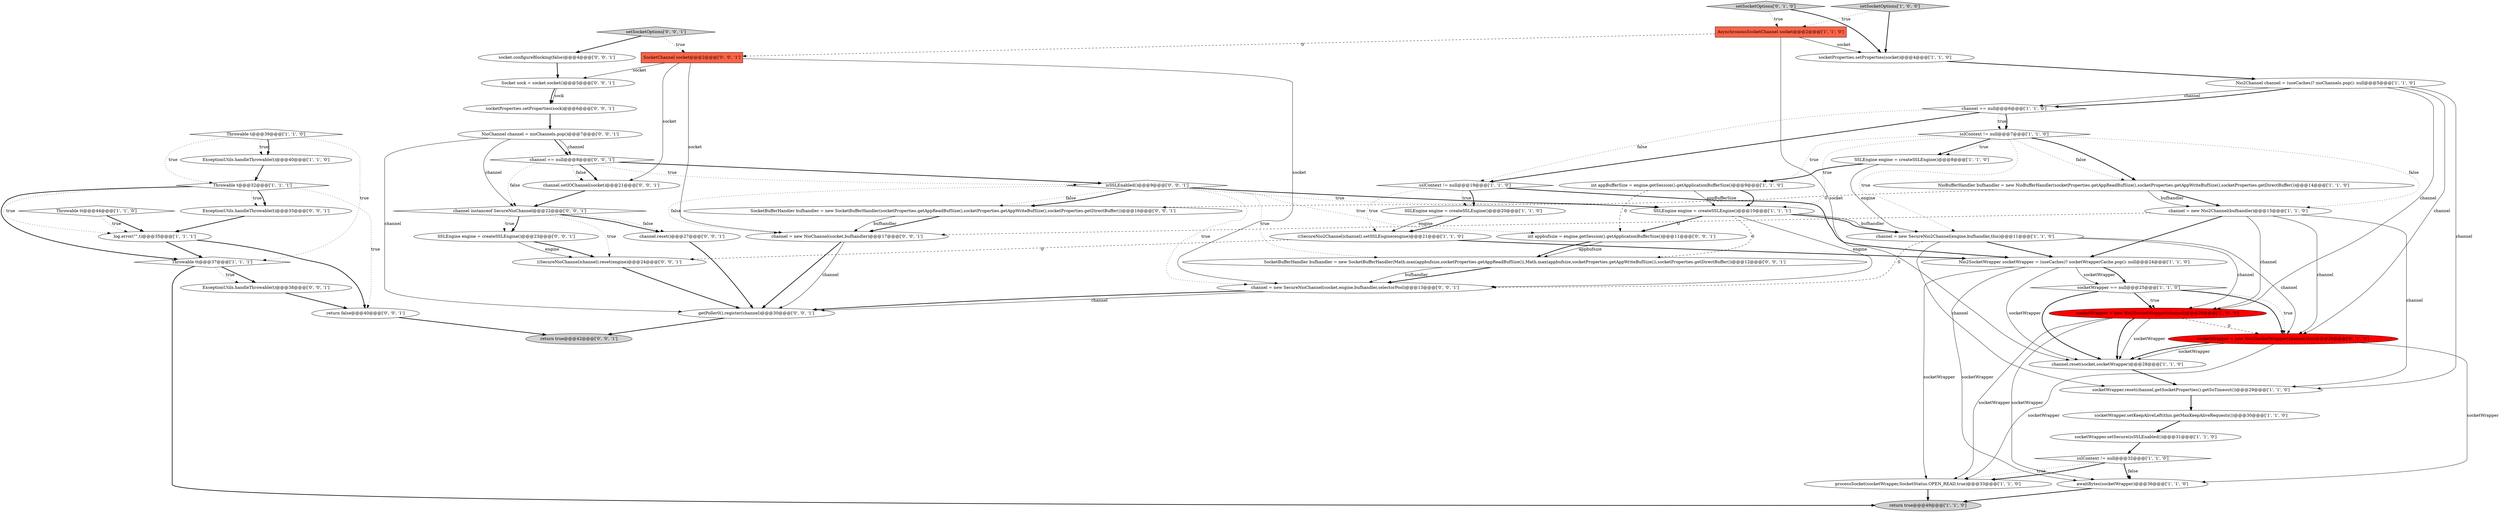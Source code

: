 digraph {
18 [style = filled, label = "Throwable t@@@39@@@['1', '1', '0']", fillcolor = white, shape = diamond image = "AAA0AAABBB1BBB"];
2 [style = filled, label = "sslContext != null@@@19@@@['1', '1', '0']", fillcolor = white, shape = diamond image = "AAA0AAABBB1BBB"];
45 [style = filled, label = "setSocketOptions['0', '0', '1']", fillcolor = lightgray, shape = diamond image = "AAA0AAABBB3BBB"];
49 [style = filled, label = "channel.reset()@@@27@@@['0', '0', '1']", fillcolor = white, shape = ellipse image = "AAA0AAABBB3BBB"];
23 [style = filled, label = "ExceptionUtils.handleThrowable(t)@@@40@@@['1', '1', '0']", fillcolor = white, shape = ellipse image = "AAA0AAABBB1BBB"];
39 [style = filled, label = "socketProperties.setProperties(sock)@@@6@@@['0', '0', '1']", fillcolor = white, shape = ellipse image = "AAA0AAABBB3BBB"];
19 [style = filled, label = "Throwable tt@@@44@@@['1', '1', '0']", fillcolor = white, shape = diamond image = "AAA0AAABBB1BBB"];
16 [style = filled, label = "sslContext != null@@@32@@@['1', '1', '0']", fillcolor = white, shape = diamond image = "AAA0AAABBB1BBB"];
1 [style = filled, label = "processSocket(socketWrapper,SocketStatus.OPEN_READ,true)@@@33@@@['1', '1', '0']", fillcolor = white, shape = ellipse image = "AAA0AAABBB1BBB"];
5 [style = filled, label = "socketWrapper.setKeepAliveLeft(this.getMaxKeepAliveRequests())@@@30@@@['1', '1', '0']", fillcolor = white, shape = ellipse image = "AAA0AAABBB1BBB"];
54 [style = filled, label = "channel = new NioChannel(socket,bufhandler)@@@17@@@['0', '0', '1']", fillcolor = white, shape = ellipse image = "AAA0AAABBB3BBB"];
14 [style = filled, label = "Throwable t@@@32@@@['1', '1', '1']", fillcolor = white, shape = diamond image = "AAA0AAABBB1BBB"];
8 [style = filled, label = "sslContext != null@@@7@@@['1', '1', '0']", fillcolor = white, shape = diamond image = "AAA0AAABBB1BBB"];
13 [style = filled, label = "socketWrapper = new Nio2SocketWrapper(channel)@@@26@@@['1', '0', '0']", fillcolor = red, shape = ellipse image = "AAA1AAABBB1BBB"];
34 [style = filled, label = "channel.setIOChannel(socket)@@@21@@@['0', '0', '1']", fillcolor = white, shape = ellipse image = "AAA0AAABBB3BBB"];
56 [style = filled, label = "NioChannel channel = nioChannels.pop()@@@7@@@['0', '0', '1']", fillcolor = white, shape = ellipse image = "AAA0AAABBB3BBB"];
26 [style = filled, label = "((SecureNio2Channel)channel).setSSLEngine(engine)@@@21@@@['1', '1', '0']", fillcolor = white, shape = ellipse image = "AAA0AAABBB1BBB"];
37 [style = filled, label = "channel = new SecureNioChannel(socket,engine,bufhandler,selectorPool)@@@13@@@['0', '0', '1']", fillcolor = white, shape = ellipse image = "AAA0AAABBB3BBB"];
42 [style = filled, label = "SocketBufferHandler bufhandler = new SocketBufferHandler(Math.max(appbufsize,socketProperties.getAppReadBufSize()),Math.max(appbufsize,socketProperties.getAppWriteBufSize()),socketProperties.getDirectBuffer())@@@12@@@['0', '0', '1']", fillcolor = white, shape = ellipse image = "AAA0AAABBB3BBB"];
48 [style = filled, label = "Socket sock = socket.socket()@@@5@@@['0', '0', '1']", fillcolor = white, shape = ellipse image = "AAA0AAABBB3BBB"];
15 [style = filled, label = "socketWrapper.setSecure(isSSLEnabled())@@@31@@@['1', '1', '0']", fillcolor = white, shape = ellipse image = "AAA0AAABBB1BBB"];
21 [style = filled, label = "channel = new SecureNio2Channel(engine,bufhandler,this)@@@11@@@['1', '1', '0']", fillcolor = white, shape = ellipse image = "AAA0AAABBB1BBB"];
12 [style = filled, label = "log.error(\"\",t)@@@35@@@['1', '1', '1']", fillcolor = white, shape = ellipse image = "AAA0AAABBB1BBB"];
41 [style = filled, label = "return false@@@40@@@['0', '0', '1']", fillcolor = white, shape = ellipse image = "AAA0AAABBB3BBB"];
30 [style = filled, label = "Nio2Channel channel = (useCaches)? nioChannels.pop(): null@@@5@@@['1', '1', '0']", fillcolor = white, shape = ellipse image = "AAA0AAABBB1BBB"];
0 [style = filled, label = "SSLEngine engine = createSSLEngine()@@@10@@@['1', '1', '1']", fillcolor = white, shape = ellipse image = "AAA0AAABBB1BBB"];
17 [style = filled, label = "socketWrapper.reset(channel,getSocketProperties().getSoTimeout())@@@29@@@['1', '1', '0']", fillcolor = white, shape = ellipse image = "AAA0AAABBB1BBB"];
51 [style = filled, label = "socket.configureBlocking(false)@@@4@@@['0', '0', '1']", fillcolor = white, shape = ellipse image = "AAA0AAABBB3BBB"];
4 [style = filled, label = "SSLEngine engine = createSSLEngine()@@@20@@@['1', '1', '0']", fillcolor = white, shape = ellipse image = "AAA0AAABBB1BBB"];
32 [style = filled, label = "socketWrapper = new Nio2SocketWrapper(channel,this)@@@26@@@['0', '1', '0']", fillcolor = red, shape = ellipse image = "AAA1AAABBB2BBB"];
22 [style = filled, label = "socketWrapper == null@@@25@@@['1', '1', '0']", fillcolor = white, shape = diamond image = "AAA0AAABBB1BBB"];
50 [style = filled, label = "int appbufsize = engine.getSession().getApplicationBufferSize()@@@11@@@['0', '0', '1']", fillcolor = white, shape = ellipse image = "AAA0AAABBB3BBB"];
31 [style = filled, label = "socketProperties.setProperties(socket)@@@4@@@['1', '1', '0']", fillcolor = white, shape = ellipse image = "AAA0AAABBB1BBB"];
29 [style = filled, label = "channel == null@@@6@@@['1', '1', '0']", fillcolor = white, shape = diamond image = "AAA0AAABBB1BBB"];
7 [style = filled, label = "Nio2SocketWrapper socketWrapper = (useCaches)? socketWrapperCache.pop(): null@@@24@@@['1', '1', '0']", fillcolor = white, shape = ellipse image = "AAA0AAABBB1BBB"];
28 [style = filled, label = "awaitBytes(socketWrapper)@@@36@@@['1', '1', '0']", fillcolor = white, shape = ellipse image = "AAA0AAABBB1BBB"];
9 [style = filled, label = "AsynchronousSocketChannel socket@@@2@@@['1', '1', '0']", fillcolor = tomato, shape = box image = "AAA0AAABBB1BBB"];
27 [style = filled, label = "Throwable tt@@@37@@@['1', '1', '1']", fillcolor = white, shape = diamond image = "AAA0AAABBB1BBB"];
6 [style = filled, label = "NioBufferHandler bufhandler = new NioBufferHandler(socketProperties.getAppReadBufSize(),socketProperties.getAppWriteBufSize(),socketProperties.getDirectBuffer())@@@14@@@['1', '1', '0']", fillcolor = white, shape = ellipse image = "AAA0AAABBB1BBB"];
40 [style = filled, label = "channel instanceof SecureNioChannel@@@22@@@['0', '0', '1']", fillcolor = white, shape = diamond image = "AAA0AAABBB3BBB"];
43 [style = filled, label = "getPoller0().register(channel)@@@30@@@['0', '0', '1']", fillcolor = white, shape = ellipse image = "AAA0AAABBB3BBB"];
36 [style = filled, label = "return true@@@42@@@['0', '0', '1']", fillcolor = lightgray, shape = ellipse image = "AAA0AAABBB3BBB"];
53 [style = filled, label = "channel == null@@@8@@@['0', '0', '1']", fillcolor = white, shape = diamond image = "AAA0AAABBB3BBB"];
10 [style = filled, label = "setSocketOptions['1', '0', '0']", fillcolor = lightgray, shape = diamond image = "AAA0AAABBB1BBB"];
33 [style = filled, label = "setSocketOptions['0', '1', '0']", fillcolor = lightgray, shape = diamond image = "AAA0AAABBB2BBB"];
46 [style = filled, label = "((SecureNioChannel)channel).reset(engine)@@@24@@@['0', '0', '1']", fillcolor = white, shape = ellipse image = "AAA0AAABBB3BBB"];
55 [style = filled, label = "isSSLEnabled()@@@9@@@['0', '0', '1']", fillcolor = white, shape = diamond image = "AAA0AAABBB3BBB"];
11 [style = filled, label = "channel = new Nio2Channel(bufhandler)@@@15@@@['1', '1', '0']", fillcolor = white, shape = ellipse image = "AAA0AAABBB1BBB"];
44 [style = filled, label = "ExceptionUtils.handleThrowable(t)@@@33@@@['0', '0', '1']", fillcolor = white, shape = ellipse image = "AAA0AAABBB3BBB"];
24 [style = filled, label = "int appBufferSize = engine.getSession().getApplicationBufferSize()@@@9@@@['1', '1', '0']", fillcolor = white, shape = ellipse image = "AAA0AAABBB1BBB"];
35 [style = filled, label = "SocketBufferHandler bufhandler = new SocketBufferHandler(socketProperties.getAppReadBufSize(),socketProperties.getAppWriteBufSize(),socketProperties.getDirectBuffer())@@@16@@@['0', '0', '1']", fillcolor = white, shape = ellipse image = "AAA0AAABBB3BBB"];
38 [style = filled, label = "SocketChannel socket@@@2@@@['0', '0', '1']", fillcolor = tomato, shape = box image = "AAA0AAABBB3BBB"];
20 [style = filled, label = "SSLEngine engine = createSSLEngine()@@@8@@@['1', '1', '0']", fillcolor = white, shape = ellipse image = "AAA0AAABBB1BBB"];
47 [style = filled, label = "SSLEngine engine = createSSLEngine()@@@23@@@['0', '0', '1']", fillcolor = white, shape = ellipse image = "AAA0AAABBB3BBB"];
25 [style = filled, label = "channel.reset(socket,socketWrapper)@@@28@@@['1', '1', '0']", fillcolor = white, shape = ellipse image = "AAA0AAABBB1BBB"];
52 [style = filled, label = "ExceptionUtils.handleThrowable(t)@@@38@@@['0', '0', '1']", fillcolor = white, shape = ellipse image = "AAA0AAABBB3BBB"];
3 [style = filled, label = "return true@@@49@@@['1', '1', '0']", fillcolor = lightgray, shape = ellipse image = "AAA0AAABBB1BBB"];
13->1 [style = solid, label="socketWrapper"];
40->49 [style = bold, label=""];
5->15 [style = bold, label=""];
29->2 [style = dotted, label="false"];
8->6 [style = bold, label=""];
11->32 [style = solid, label="channel"];
21->37 [style = dashed, label="0"];
45->38 [style = dotted, label="true"];
30->13 [style = solid, label="channel"];
30->29 [style = solid, label="channel"];
47->46 [style = solid, label="engine"];
30->29 [style = bold, label=""];
48->39 [style = bold, label=""];
55->35 [style = dotted, label="false"];
53->55 [style = dotted, label="true"];
6->35 [style = dashed, label="0"];
29->8 [style = dotted, label="true"];
14->41 [style = dotted, label="true"];
40->46 [style = dotted, label="true"];
14->44 [style = dotted, label="true"];
37->43 [style = bold, label=""];
29->2 [style = bold, label=""];
51->48 [style = bold, label=""];
8->20 [style = bold, label=""];
0->42 [style = dashed, label="0"];
53->34 [style = bold, label=""];
6->11 [style = bold, label=""];
38->54 [style = solid, label="socket"];
31->30 [style = bold, label=""];
32->25 [style = bold, label=""];
40->47 [style = bold, label=""];
0->21 [style = solid, label="bufhandler"];
54->43 [style = solid, label="channel"];
8->0 [style = dotted, label="true"];
8->20 [style = dotted, label="true"];
21->13 [style = solid, label="channel"];
28->3 [style = bold, label=""];
32->1 [style = solid, label="socketWrapper"];
56->53 [style = bold, label=""];
56->43 [style = solid, label="channel"];
53->40 [style = dotted, label="false"];
22->13 [style = bold, label=""];
0->37 [style = solid, label="engine"];
18->23 [style = dotted, label="true"];
13->25 [style = bold, label=""];
22->25 [style = bold, label=""];
9->31 [style = solid, label="socket"];
17->5 [style = bold, label=""];
8->6 [style = dotted, label="false"];
26->7 [style = bold, label=""];
10->31 [style = bold, label=""];
35->54 [style = bold, label=""];
14->12 [style = dotted, label="true"];
19->12 [style = bold, label=""];
24->0 [style = bold, label=""];
11->54 [style = dashed, label="0"];
22->32 [style = bold, label=""];
0->21 [style = bold, label=""];
21->32 [style = solid, label="channel"];
2->4 [style = bold, label=""];
44->12 [style = bold, label=""];
7->22 [style = solid, label="socketWrapper"];
13->32 [style = dashed, label="0"];
23->14 [style = bold, label=""];
12->41 [style = bold, label=""];
7->25 [style = solid, label="socketWrapper"];
16->1 [style = dotted, label="true"];
7->28 [style = solid, label="socketWrapper"];
56->40 [style = solid, label="channel"];
40->47 [style = dotted, label="true"];
13->25 [style = solid, label="socketWrapper"];
22->13 [style = dotted, label="true"];
24->50 [style = dashed, label="0"];
21->7 [style = bold, label=""];
55->35 [style = bold, label=""];
22->32 [style = dotted, label="true"];
30->32 [style = solid, label="channel"];
18->27 [style = dotted, label="true"];
48->39 [style = solid, label="sock"];
38->37 [style = solid, label="socket"];
46->43 [style = bold, label=""];
56->53 [style = solid, label="channel"];
21->17 [style = solid, label="channel"];
42->37 [style = bold, label=""];
8->11 [style = dotted, label="false"];
18->23 [style = bold, label=""];
34->40 [style = bold, label=""];
8->21 [style = dotted, label="true"];
45->51 [style = bold, label=""];
54->43 [style = bold, label=""];
38->48 [style = solid, label="socket"];
43->36 [style = bold, label=""];
52->41 [style = bold, label=""];
1->3 [style = bold, label=""];
55->42 [style = dotted, label="true"];
55->54 [style = dotted, label="false"];
50->42 [style = solid, label="appbufsize"];
19->12 [style = dotted, label="true"];
7->1 [style = solid, label="socketWrapper"];
6->11 [style = solid, label="bufhandler"];
33->9 [style = dotted, label="true"];
55->37 [style = dotted, label="true"];
10->9 [style = dotted, label="true"];
25->17 [style = bold, label=""];
8->24 [style = dotted, label="true"];
27->52 [style = bold, label=""];
30->17 [style = solid, label="channel"];
55->0 [style = dotted, label="true"];
27->52 [style = dotted, label="true"];
7->22 [style = bold, label=""];
42->37 [style = solid, label="bufhandler"];
35->54 [style = solid, label="bufhandler"];
41->36 [style = bold, label=""];
13->28 [style = solid, label="socketWrapper"];
50->42 [style = bold, label=""];
16->1 [style = bold, label=""];
2->4 [style = dotted, label="true"];
2->26 [style = dotted, label="true"];
38->34 [style = solid, label="socket"];
14->27 [style = bold, label=""];
12->27 [style = bold, label=""];
9->38 [style = dashed, label="0"];
11->13 [style = solid, label="channel"];
53->55 [style = bold, label=""];
29->8 [style = bold, label=""];
4->26 [style = solid, label="engine"];
11->17 [style = solid, label="channel"];
9->25 [style = solid, label="socket"];
27->3 [style = bold, label=""];
40->49 [style = dotted, label="false"];
4->26 [style = bold, label=""];
47->46 [style = bold, label=""];
53->34 [style = dotted, label="false"];
55->0 [style = bold, label=""];
15->16 [style = bold, label=""];
14->44 [style = bold, label=""];
49->43 [style = bold, label=""];
32->28 [style = solid, label="socketWrapper"];
18->14 [style = dotted, label="true"];
0->50 [style = bold, label=""];
16->28 [style = dotted, label="false"];
20->21 [style = solid, label="engine"];
16->28 [style = bold, label=""];
39->56 [style = bold, label=""];
33->31 [style = bold, label=""];
2->7 [style = bold, label=""];
20->24 [style = bold, label=""];
32->25 [style = solid, label="socketWrapper"];
24->0 [style = solid, label="appBufferSize"];
37->43 [style = solid, label="channel"];
11->7 [style = bold, label=""];
55->50 [style = dotted, label="true"];
26->46 [style = dashed, label="0"];
}
